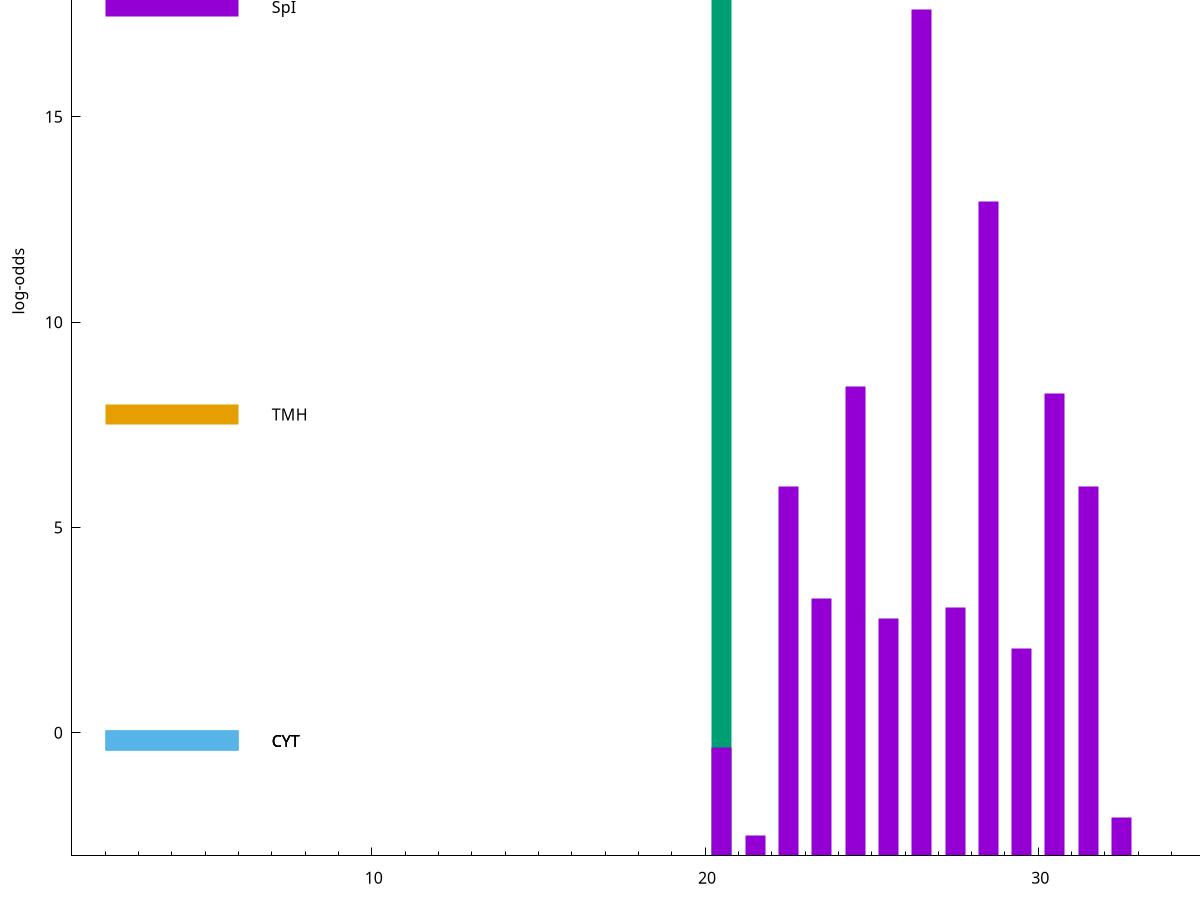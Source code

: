 set title "LipoP predictions for SRR3467249.gff"
set size 2., 1.4
set xrange [1:70] 
set mxtics 10
set yrange [-3:25]
set y2range [0:28]
set ylabel "log-odds"
set term postscript eps color solid "Helvetica" 30
set output "SRR3467249.gff31.eps"
set arrow from 2,20.7716 to 6,20.7716 nohead lt 2 lw 20
set label "SpII" at 7,20.7716
set arrow from 2,17.6756 to 6,17.6756 nohead lt 1 lw 20
set label "SpI" at 7,17.6756
set arrow from 2,7.75134 to 6,7.75134 nohead lt 4 lw 20
set label "TMH" at 7,7.75134
set arrow from 2,-0.200913 to 6,-0.200913 nohead lt 3 lw 20
set label "CYT" at 7,-0.200913
set arrow from 2,-0.200913 to 6,-0.200913 nohead lt 3 lw 20
set label "CYT" at 7,-0.200913
set arrow from 2,-0.200913 to 6,-0.200913 nohead lt 3 lw 20
set label "CYT" at 7,-0.200913
set arrow from 2,20.7716 to 6,20.7716 nohead lt 2 lw 20
set label "SpII" at 7,20.7716
# NOTE: The scores below are the log-odds scores with the threshold
# NOTE: subtracted (a hack to make gnuplot make the histogram all
# NOTE: look nice).
plot "-" axes x1y2 title "" with impulses lt 2 lw 20, "-" axes x1y2 title "" with impulses lt 1 lw 20
20.500000 23.771600
e
26.500000 20.614300
28.500000 15.945800
24.500000 11.440080
30.500000 11.257310
22.500000 9.006030
31.500000 8.986430
23.500000 6.266010
27.500000 6.040920
25.500000 5.783060
29.500000 5.057390
20.500000 2.632722
32.500000 0.927580
21.500000 0.492980
e
exit
